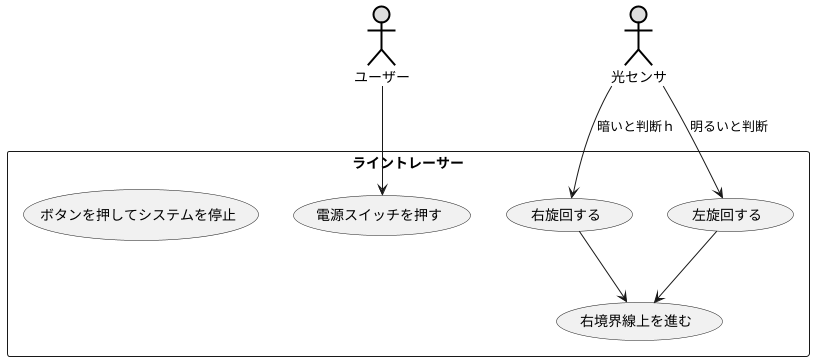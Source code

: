@startuml

actor ユーザー #DDDDDD;line:Black;line.bold;
actor 光センサ #DDDDDD;line:Black;line.bold;

rectangle ライントレーサー{
usecase 電源スイッチを押す
usecase 右旋回する
usecase 左旋回する
usecase 右境界線上を進む
usecase ボタンを押してシステムを停止

}


ユーザー --> 電源スイッチを押す

光センサ --> 右旋回する :暗いと判断ｈ
光センサ --> 左旋回する :明るいと判断 
右旋回する --> 右境界線上を進む
左旋回する --> 右境界線上を進む


@endUml